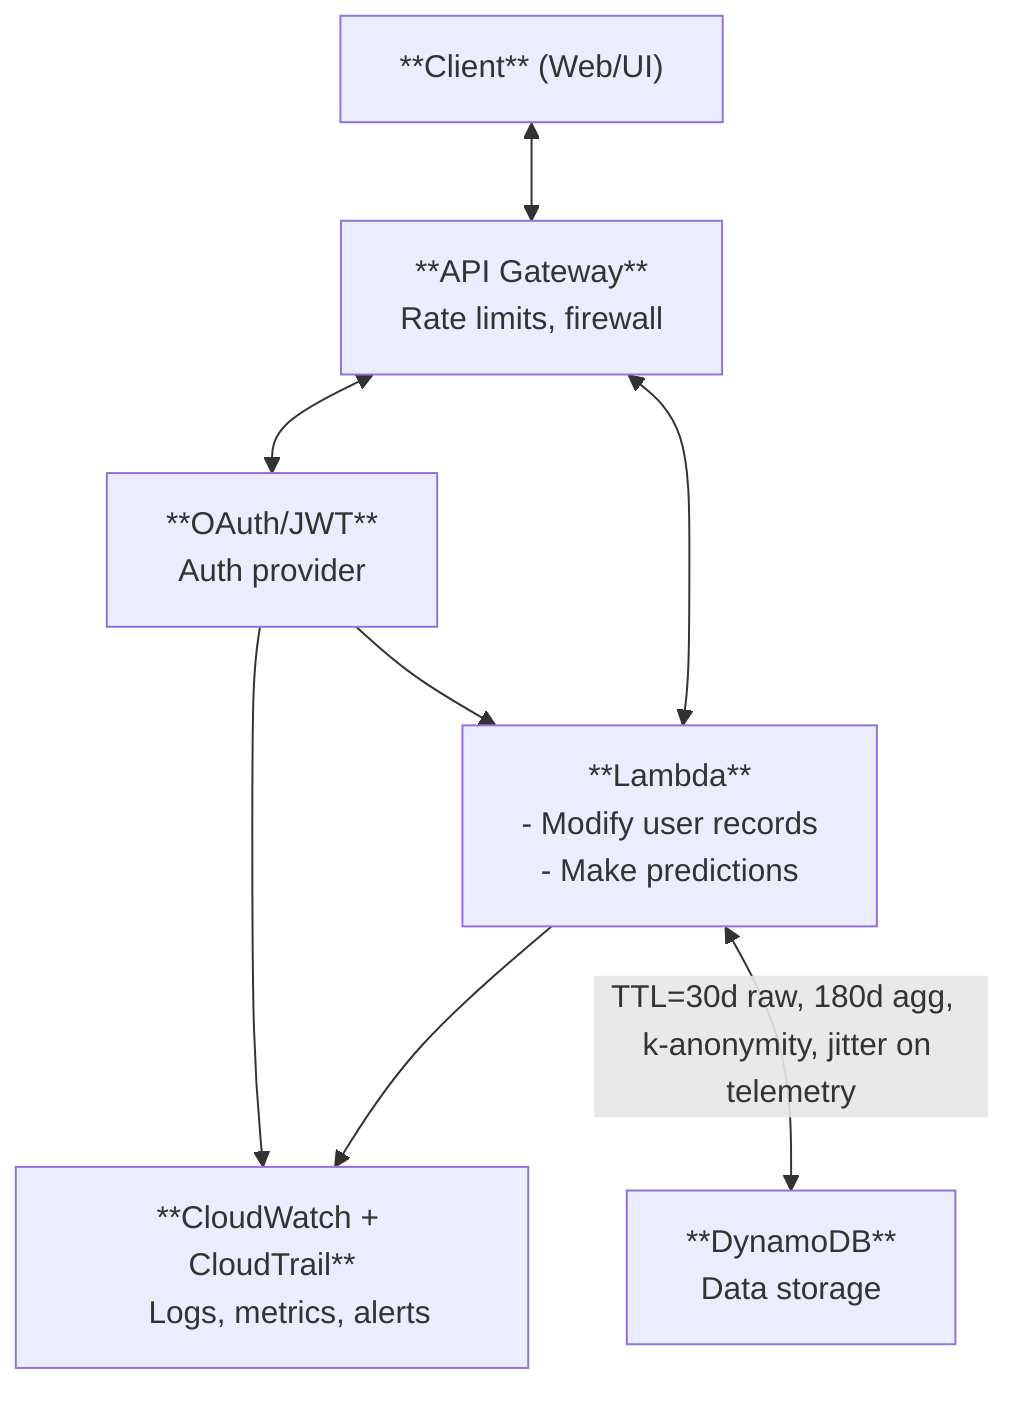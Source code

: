 flowchart TD
    A["**Client** (Web/UI)"] 
    B["**API Gateway** 
    Rate limits, firewall"]
    C["**OAuth/JWT**
    Auth provider"]
    D["**CloudWatch + CloudTrail**
    Logs, metrics, alerts"]
    E["**Lambda** 
    - Modify user records
    - Make predictions"]
    F["**DynamoDB**
    Data storage"]

    A <--> B
    B <--> C
    C --> D
    B <--> E
    C --> E
    E --> D
    E <--> |TTL=30d raw, 180d agg,  
k-anonymity, jitter on telemetry| F